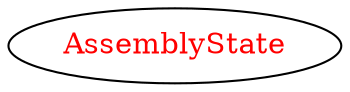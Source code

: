 digraph dependencyGraph {
 concentrate=true;
 ranksep="2.0";
 rankdir="LR"; 
 splines="ortho";
"AssemblyState" [fontcolor="red"];
}